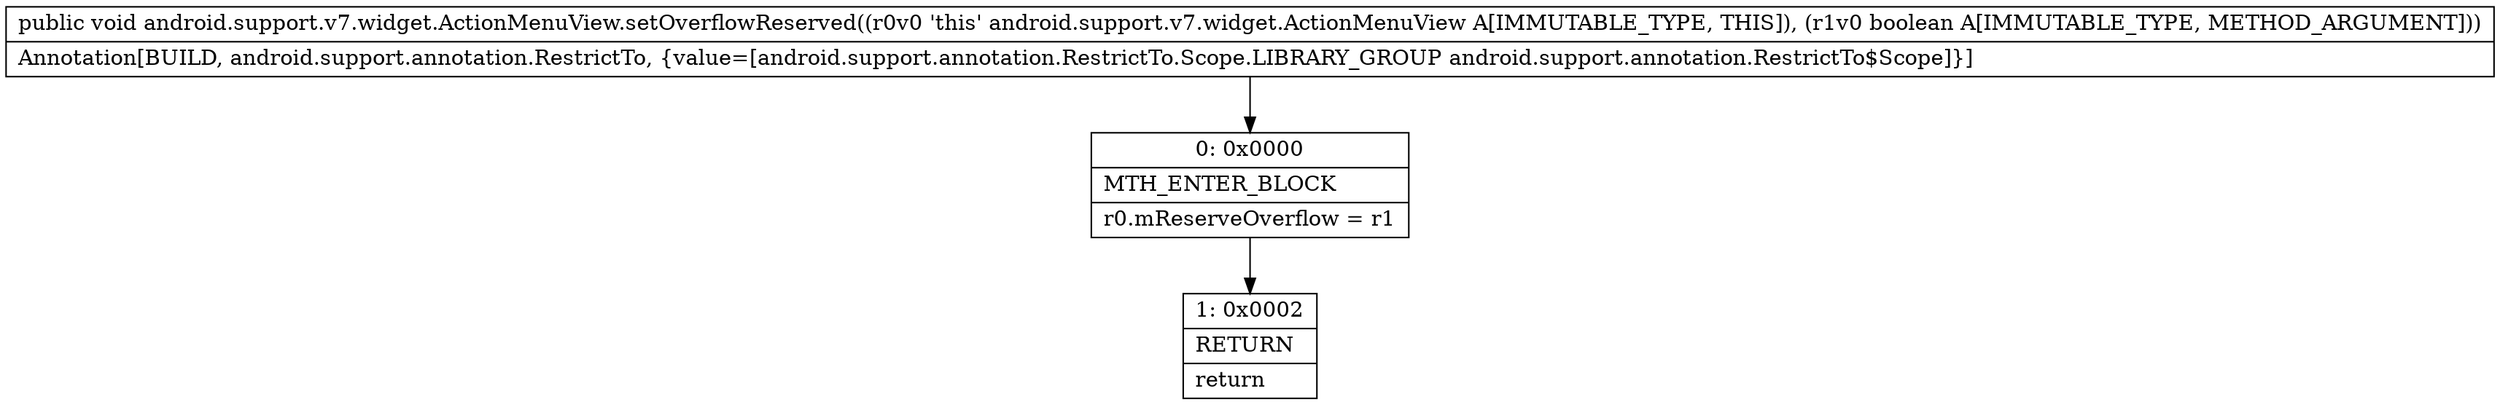 digraph "CFG forandroid.support.v7.widget.ActionMenuView.setOverflowReserved(Z)V" {
Node_0 [shape=record,label="{0\:\ 0x0000|MTH_ENTER_BLOCK\l|r0.mReserveOverflow = r1\l}"];
Node_1 [shape=record,label="{1\:\ 0x0002|RETURN\l|return\l}"];
MethodNode[shape=record,label="{public void android.support.v7.widget.ActionMenuView.setOverflowReserved((r0v0 'this' android.support.v7.widget.ActionMenuView A[IMMUTABLE_TYPE, THIS]), (r1v0 boolean A[IMMUTABLE_TYPE, METHOD_ARGUMENT]))  | Annotation[BUILD, android.support.annotation.RestrictTo, \{value=[android.support.annotation.RestrictTo.Scope.LIBRARY_GROUP android.support.annotation.RestrictTo$Scope]\}]\l}"];
MethodNode -> Node_0;
Node_0 -> Node_1;
}

